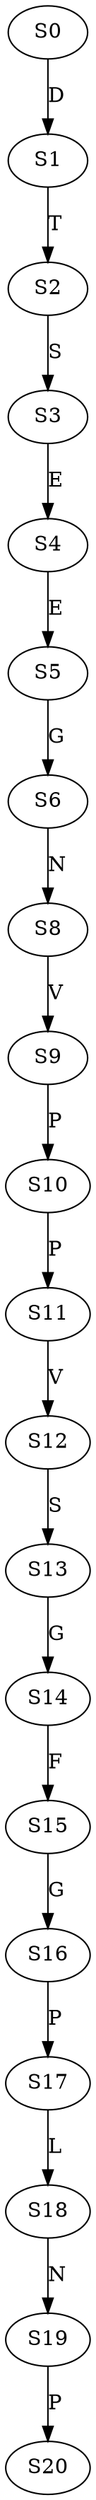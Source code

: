 strict digraph  {
	S0 -> S1 [ label = D ];
	S1 -> S2 [ label = T ];
	S2 -> S3 [ label = S ];
	S3 -> S4 [ label = E ];
	S4 -> S5 [ label = E ];
	S5 -> S6 [ label = G ];
	S6 -> S8 [ label = N ];
	S8 -> S9 [ label = V ];
	S9 -> S10 [ label = P ];
	S10 -> S11 [ label = P ];
	S11 -> S12 [ label = V ];
	S12 -> S13 [ label = S ];
	S13 -> S14 [ label = G ];
	S14 -> S15 [ label = F ];
	S15 -> S16 [ label = G ];
	S16 -> S17 [ label = P ];
	S17 -> S18 [ label = L ];
	S18 -> S19 [ label = N ];
	S19 -> S20 [ label = P ];
}
